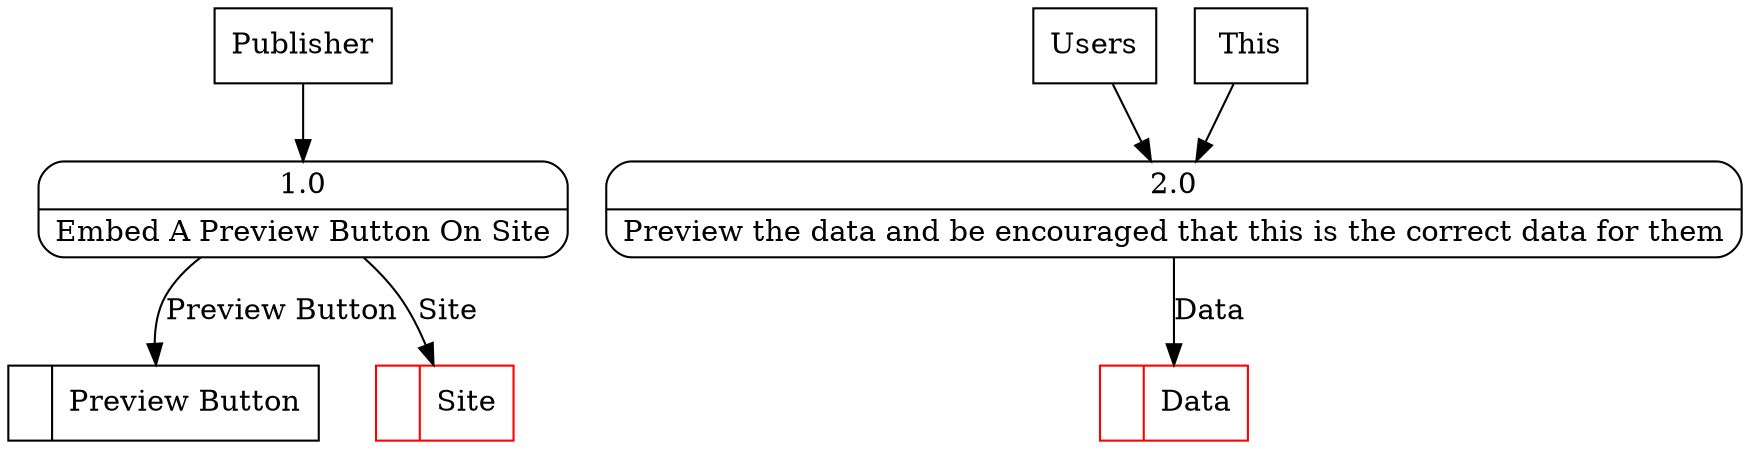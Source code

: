 digraph dfd2{ 
node[shape=record]
200 [label="<f0>  |<f1> Preview Button " ];
201 [label="<f0>  |<f1> Site " color=red];
202 [label="Publisher" shape=box];
203 [label="{<f0> 1.0|<f1> Embed A Preview Button On Site }" shape=Mrecord];
2 [label="{<f0> 2.0|<f1> Preview the data and be encouraged that this is the correct data for them }" shape=Mrecord];
1000 [label="Users" shape=box];
1000 -> 2
1002 [label="This" shape=box];
1002 -> 2
1004 [label="<f0>  |<f1> Data " color=red];
2 -> 1004 [label="Data"]
202 -> 203
203 -> 200 [label="Preview Button"]
203 -> 201 [label="Site"]
}